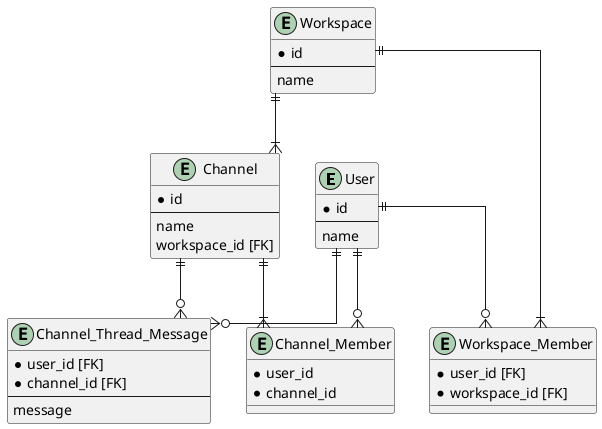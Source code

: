 @startuml chat

skinparam linetype ortho

entity User {
    * id
    ---
    name
}

entity Workspace {
    * id
    ---
    name
}

entity Channel {
    * id
    ---
    name
    workspace_id [FK]
}

entity Workspace_Member {
    * user_id [FK]
    * workspace_id [FK]
}

entity Channel_Member {
    * user_id
    * channel_id
}

entity Channel_Thread_Message {
    * user_id [FK]
    * channel_id [FK]
    --
    message
}

Workspace ||--|{ Channel
User ||--o{ Workspace_Member
Workspace ||--|{ Workspace_Member
User ||--o{ Channel_Member
Channel ||--|{ Channel_Member
User ||--o{ Channel_Thread_Message
Channel ||--o{ Channel_Thread_Message

@enduml
